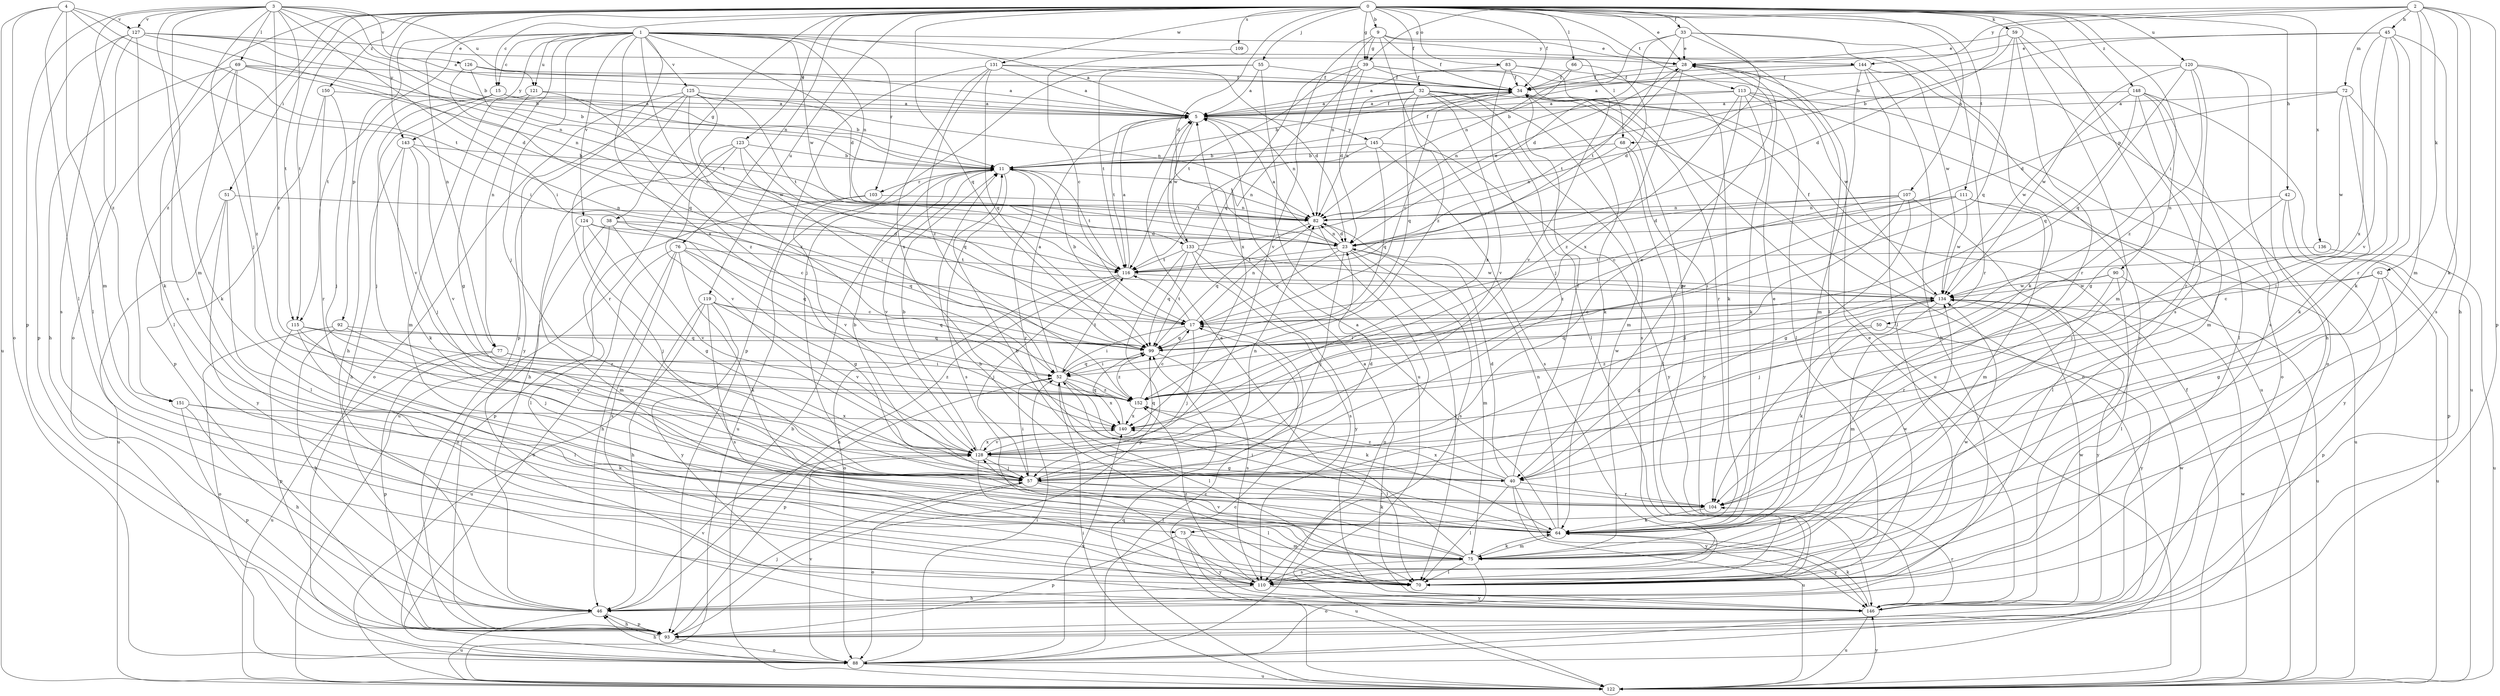 strict digraph  {
0;
1;
2;
3;
4;
5;
9;
11;
15;
17;
23;
28;
32;
33;
34;
38;
39;
40;
42;
45;
46;
50;
51;
52;
55;
57;
59;
62;
64;
66;
68;
69;
70;
72;
73;
75;
76;
77;
82;
83;
88;
90;
92;
93;
99;
103;
104;
107;
109;
110;
111;
113;
115;
116;
119;
120;
121;
122;
123;
124;
125;
126;
127;
128;
131;
133;
134;
136;
140;
143;
144;
145;
146;
148;
150;
151;
152;
0 -> 9  [label=b];
0 -> 15  [label=c];
0 -> 23  [label=d];
0 -> 28  [label=e];
0 -> 32  [label=f];
0 -> 33  [label=f];
0 -> 34  [label=f];
0 -> 38  [label=g];
0 -> 39  [label=g];
0 -> 42  [label=h];
0 -> 50  [label=i];
0 -> 51  [label=i];
0 -> 55  [label=j];
0 -> 59  [label=k];
0 -> 66  [label=l];
0 -> 68  [label=l];
0 -> 76  [label=n];
0 -> 77  [label=n];
0 -> 83  [label=o];
0 -> 88  [label=o];
0 -> 90  [label=p];
0 -> 99  [label=q];
0 -> 107  [label=s];
0 -> 109  [label=s];
0 -> 111  [label=t];
0 -> 113  [label=t];
0 -> 115  [label=t];
0 -> 119  [label=u];
0 -> 120  [label=u];
0 -> 123  [label=v];
0 -> 131  [label=w];
0 -> 136  [label=x];
0 -> 143  [label=y];
0 -> 148  [label=z];
0 -> 150  [label=z];
0 -> 151  [label=z];
1 -> 5  [label=a];
1 -> 15  [label=c];
1 -> 17  [label=c];
1 -> 23  [label=d];
1 -> 57  [label=j];
1 -> 68  [label=l];
1 -> 77  [label=n];
1 -> 82  [label=n];
1 -> 92  [label=p];
1 -> 93  [label=p];
1 -> 103  [label=r];
1 -> 115  [label=t];
1 -> 121  [label=u];
1 -> 124  [label=v];
1 -> 125  [label=v];
1 -> 133  [label=w];
1 -> 140  [label=x];
1 -> 143  [label=y];
1 -> 144  [label=y];
2 -> 11  [label=b];
2 -> 39  [label=g];
2 -> 45  [label=h];
2 -> 46  [label=h];
2 -> 62  [label=k];
2 -> 64  [label=k];
2 -> 72  [label=m];
2 -> 73  [label=m];
2 -> 93  [label=p];
2 -> 144  [label=y];
3 -> 5  [label=a];
3 -> 11  [label=b];
3 -> 52  [label=i];
3 -> 57  [label=j];
3 -> 69  [label=l];
3 -> 73  [label=m];
3 -> 93  [label=p];
3 -> 110  [label=s];
3 -> 115  [label=t];
3 -> 121  [label=u];
3 -> 126  [label=v];
3 -> 127  [label=v];
3 -> 151  [label=z];
3 -> 152  [label=z];
4 -> 52  [label=i];
4 -> 70  [label=l];
4 -> 75  [label=m];
4 -> 88  [label=o];
4 -> 116  [label=t];
4 -> 122  [label=u];
4 -> 127  [label=v];
5 -> 34  [label=f];
5 -> 82  [label=n];
5 -> 116  [label=t];
5 -> 133  [label=w];
5 -> 145  [label=y];
9 -> 28  [label=e];
9 -> 34  [label=f];
9 -> 39  [label=g];
9 -> 82  [label=n];
9 -> 128  [label=v];
9 -> 134  [label=w];
9 -> 152  [label=z];
11 -> 82  [label=n];
11 -> 103  [label=r];
11 -> 104  [label=r];
11 -> 110  [label=s];
11 -> 116  [label=t];
11 -> 122  [label=u];
11 -> 128  [label=v];
15 -> 5  [label=a];
15 -> 11  [label=b];
15 -> 46  [label=h];
15 -> 57  [label=j];
15 -> 128  [label=v];
17 -> 11  [label=b];
17 -> 52  [label=i];
17 -> 57  [label=j];
17 -> 82  [label=n];
17 -> 99  [label=q];
17 -> 116  [label=t];
23 -> 5  [label=a];
23 -> 17  [label=c];
23 -> 57  [label=j];
23 -> 70  [label=l];
23 -> 75  [label=m];
23 -> 82  [label=n];
23 -> 110  [label=s];
23 -> 116  [label=t];
28 -> 34  [label=f];
28 -> 88  [label=o];
28 -> 116  [label=t];
28 -> 140  [label=x];
32 -> 5  [label=a];
32 -> 70  [label=l];
32 -> 75  [label=m];
32 -> 82  [label=n];
32 -> 88  [label=o];
32 -> 99  [label=q];
32 -> 110  [label=s];
32 -> 128  [label=v];
32 -> 140  [label=x];
33 -> 23  [label=d];
33 -> 28  [label=e];
33 -> 64  [label=k];
33 -> 70  [label=l];
33 -> 82  [label=n];
33 -> 104  [label=r];
33 -> 116  [label=t];
34 -> 5  [label=a];
34 -> 11  [label=b];
34 -> 17  [label=c];
34 -> 64  [label=k];
34 -> 70  [label=l];
34 -> 104  [label=r];
38 -> 23  [label=d];
38 -> 70  [label=l];
38 -> 88  [label=o];
38 -> 99  [label=q];
38 -> 128  [label=v];
39 -> 23  [label=d];
39 -> 34  [label=f];
39 -> 99  [label=q];
39 -> 116  [label=t];
39 -> 122  [label=u];
39 -> 134  [label=w];
39 -> 140  [label=x];
40 -> 23  [label=d];
40 -> 34  [label=f];
40 -> 70  [label=l];
40 -> 104  [label=r];
40 -> 122  [label=u];
40 -> 140  [label=x];
40 -> 146  [label=y];
40 -> 152  [label=z];
42 -> 57  [label=j];
42 -> 82  [label=n];
42 -> 93  [label=p];
42 -> 146  [label=y];
45 -> 11  [label=b];
45 -> 28  [label=e];
45 -> 64  [label=k];
45 -> 104  [label=r];
45 -> 110  [label=s];
45 -> 128  [label=v];
45 -> 140  [label=x];
46 -> 93  [label=p];
46 -> 122  [label=u];
46 -> 128  [label=v];
50 -> 99  [label=q];
50 -> 146  [label=y];
50 -> 152  [label=z];
51 -> 70  [label=l];
51 -> 82  [label=n];
51 -> 122  [label=u];
51 -> 146  [label=y];
52 -> 5  [label=a];
52 -> 64  [label=k];
52 -> 70  [label=l];
52 -> 93  [label=p];
52 -> 99  [label=q];
52 -> 116  [label=t];
52 -> 140  [label=x];
52 -> 152  [label=z];
55 -> 5  [label=a];
55 -> 34  [label=f];
55 -> 57  [label=j];
55 -> 116  [label=t];
55 -> 122  [label=u];
57 -> 11  [label=b];
57 -> 23  [label=d];
57 -> 52  [label=i];
57 -> 64  [label=k];
57 -> 70  [label=l];
57 -> 82  [label=n];
57 -> 88  [label=o];
57 -> 104  [label=r];
59 -> 23  [label=d];
59 -> 28  [label=e];
59 -> 75  [label=m];
59 -> 99  [label=q];
59 -> 104  [label=r];
59 -> 110  [label=s];
62 -> 17  [label=c];
62 -> 40  [label=g];
62 -> 93  [label=p];
62 -> 122  [label=u];
62 -> 134  [label=w];
64 -> 5  [label=a];
64 -> 11  [label=b];
64 -> 28  [label=e];
64 -> 52  [label=i];
64 -> 75  [label=m];
64 -> 82  [label=n];
64 -> 146  [label=y];
66 -> 11  [label=b];
66 -> 23  [label=d];
66 -> 34  [label=f];
68 -> 11  [label=b];
68 -> 70  [label=l];
68 -> 82  [label=n];
68 -> 146  [label=y];
69 -> 11  [label=b];
69 -> 34  [label=f];
69 -> 46  [label=h];
69 -> 64  [label=k];
69 -> 70  [label=l];
69 -> 82  [label=n];
69 -> 152  [label=z];
72 -> 5  [label=a];
72 -> 23  [label=d];
72 -> 57  [label=j];
72 -> 64  [label=k];
72 -> 134  [label=w];
73 -> 75  [label=m];
73 -> 93  [label=p];
73 -> 122  [label=u];
73 -> 146  [label=y];
75 -> 5  [label=a];
75 -> 11  [label=b];
75 -> 64  [label=k];
75 -> 70  [label=l];
75 -> 88  [label=o];
75 -> 110  [label=s];
75 -> 128  [label=v];
75 -> 134  [label=w];
76 -> 40  [label=g];
76 -> 46  [label=h];
76 -> 64  [label=k];
76 -> 88  [label=o];
76 -> 99  [label=q];
76 -> 110  [label=s];
76 -> 116  [label=t];
77 -> 52  [label=i];
77 -> 93  [label=p];
77 -> 122  [label=u];
77 -> 152  [label=z];
82 -> 23  [label=d];
82 -> 88  [label=o];
82 -> 99  [label=q];
83 -> 5  [label=a];
83 -> 34  [label=f];
83 -> 57  [label=j];
83 -> 64  [label=k];
83 -> 128  [label=v];
88 -> 17  [label=c];
88 -> 46  [label=h];
88 -> 52  [label=i];
88 -> 122  [label=u];
88 -> 128  [label=v];
88 -> 140  [label=x];
90 -> 57  [label=j];
90 -> 70  [label=l];
90 -> 104  [label=r];
90 -> 122  [label=u];
90 -> 134  [label=w];
92 -> 46  [label=h];
92 -> 88  [label=o];
92 -> 99  [label=q];
92 -> 128  [label=v];
93 -> 46  [label=h];
93 -> 57  [label=j];
93 -> 88  [label=o];
93 -> 134  [label=w];
99 -> 52  [label=i];
99 -> 110  [label=s];
99 -> 152  [label=z];
103 -> 82  [label=n];
103 -> 93  [label=p];
103 -> 128  [label=v];
104 -> 64  [label=k];
107 -> 23  [label=d];
107 -> 40  [label=g];
107 -> 57  [label=j];
107 -> 70  [label=l];
107 -> 82  [label=n];
107 -> 152  [label=z];
109 -> 17  [label=c];
110 -> 46  [label=h];
110 -> 134  [label=w];
110 -> 146  [label=y];
110 -> 152  [label=z];
111 -> 17  [label=c];
111 -> 52  [label=i];
111 -> 75  [label=m];
111 -> 82  [label=n];
111 -> 122  [label=u];
111 -> 134  [label=w];
113 -> 5  [label=a];
113 -> 40  [label=g];
113 -> 64  [label=k];
113 -> 70  [label=l];
113 -> 82  [label=n];
113 -> 88  [label=o];
113 -> 122  [label=u];
113 -> 152  [label=z];
115 -> 57  [label=j];
115 -> 70  [label=l];
115 -> 93  [label=p];
115 -> 99  [label=q];
115 -> 152  [label=z];
116 -> 5  [label=a];
116 -> 46  [label=h];
116 -> 57  [label=j];
116 -> 88  [label=o];
116 -> 134  [label=w];
119 -> 17  [label=c];
119 -> 46  [label=h];
119 -> 99  [label=q];
119 -> 110  [label=s];
119 -> 122  [label=u];
119 -> 128  [label=v];
119 -> 146  [label=y];
120 -> 34  [label=f];
120 -> 46  [label=h];
120 -> 99  [label=q];
120 -> 104  [label=r];
120 -> 110  [label=s];
120 -> 134  [label=w];
120 -> 152  [label=z];
121 -> 5  [label=a];
121 -> 40  [label=g];
121 -> 75  [label=m];
121 -> 152  [label=z];
122 -> 11  [label=b];
122 -> 17  [label=c];
122 -> 34  [label=f];
122 -> 52  [label=i];
122 -> 99  [label=q];
122 -> 134  [label=w];
122 -> 146  [label=y];
123 -> 11  [label=b];
123 -> 46  [label=h];
123 -> 52  [label=i];
123 -> 99  [label=q];
123 -> 122  [label=u];
123 -> 128  [label=v];
124 -> 17  [label=c];
124 -> 23  [label=d];
124 -> 40  [label=g];
124 -> 57  [label=j];
124 -> 75  [label=m];
125 -> 5  [label=a];
125 -> 82  [label=n];
125 -> 88  [label=o];
125 -> 104  [label=r];
125 -> 116  [label=t];
125 -> 134  [label=w];
125 -> 146  [label=y];
125 -> 152  [label=z];
126 -> 5  [label=a];
126 -> 34  [label=f];
126 -> 99  [label=q];
126 -> 116  [label=t];
127 -> 11  [label=b];
127 -> 23  [label=d];
127 -> 28  [label=e];
127 -> 64  [label=k];
127 -> 70  [label=l];
127 -> 82  [label=n];
127 -> 93  [label=p];
127 -> 110  [label=s];
128 -> 11  [label=b];
128 -> 28  [label=e];
128 -> 40  [label=g];
128 -> 57  [label=j];
128 -> 70  [label=l];
128 -> 99  [label=q];
128 -> 140  [label=x];
131 -> 5  [label=a];
131 -> 23  [label=d];
131 -> 34  [label=f];
131 -> 93  [label=p];
131 -> 99  [label=q];
131 -> 140  [label=x];
131 -> 152  [label=z];
133 -> 5  [label=a];
133 -> 28  [label=e];
133 -> 93  [label=p];
133 -> 99  [label=q];
133 -> 110  [label=s];
133 -> 116  [label=t];
133 -> 134  [label=w];
133 -> 146  [label=y];
134 -> 17  [label=c];
134 -> 34  [label=f];
134 -> 40  [label=g];
134 -> 52  [label=i];
134 -> 64  [label=k];
134 -> 75  [label=m];
134 -> 146  [label=y];
136 -> 116  [label=t];
136 -> 122  [label=u];
140 -> 99  [label=q];
140 -> 128  [label=v];
143 -> 11  [label=b];
143 -> 46  [label=h];
143 -> 57  [label=j];
143 -> 64  [label=k];
143 -> 128  [label=v];
144 -> 5  [label=a];
144 -> 34  [label=f];
144 -> 46  [label=h];
144 -> 70  [label=l];
144 -> 75  [label=m];
144 -> 146  [label=y];
145 -> 11  [label=b];
145 -> 34  [label=f];
145 -> 99  [label=q];
145 -> 110  [label=s];
145 -> 116  [label=t];
145 -> 146  [label=y];
146 -> 5  [label=a];
146 -> 28  [label=e];
146 -> 64  [label=k];
146 -> 104  [label=r];
146 -> 122  [label=u];
146 -> 134  [label=w];
148 -> 5  [label=a];
148 -> 40  [label=g];
148 -> 70  [label=l];
148 -> 75  [label=m];
148 -> 99  [label=q];
148 -> 122  [label=u];
148 -> 134  [label=w];
150 -> 5  [label=a];
150 -> 57  [label=j];
150 -> 93  [label=p];
150 -> 104  [label=r];
151 -> 46  [label=h];
151 -> 64  [label=k];
151 -> 93  [label=p];
151 -> 140  [label=x];
152 -> 17  [label=c];
152 -> 70  [label=l];
152 -> 134  [label=w];
152 -> 140  [label=x];
}

